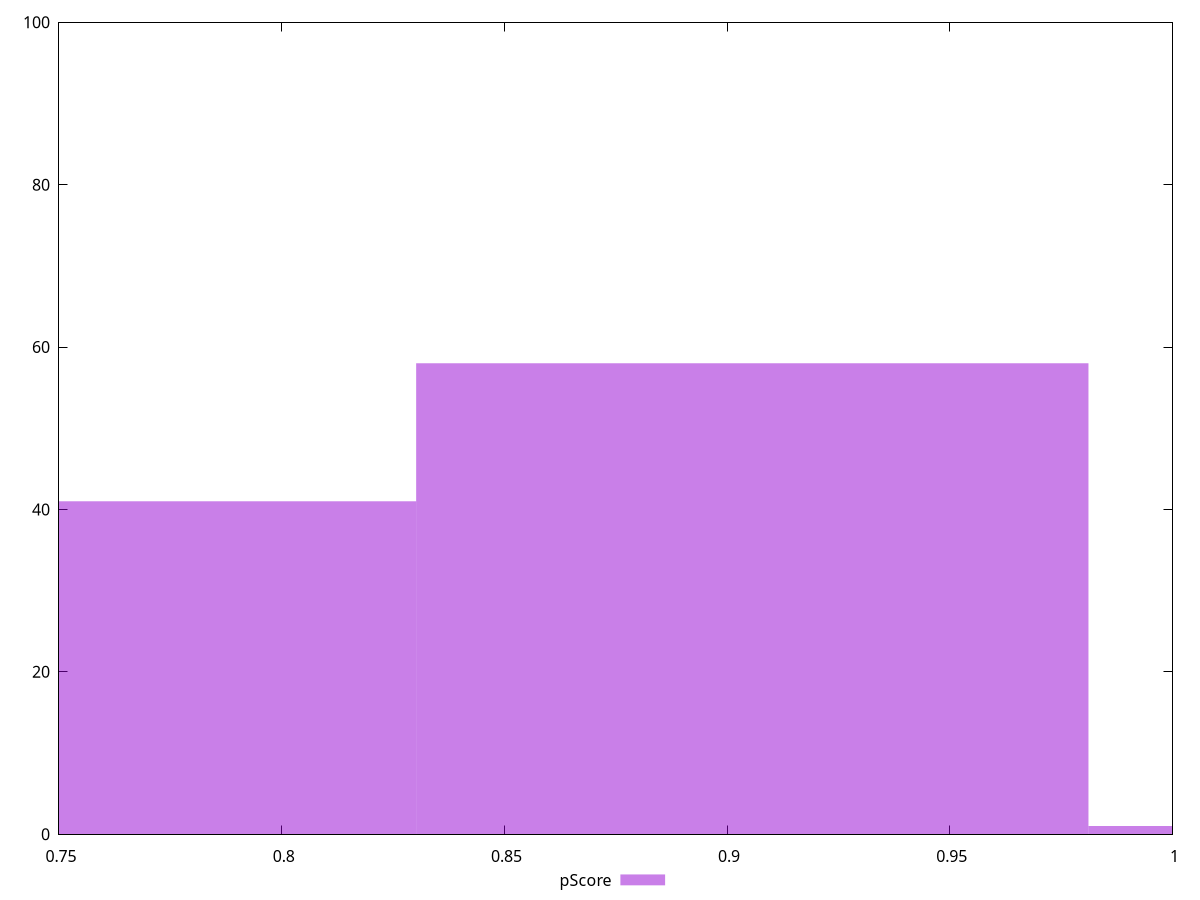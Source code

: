 reset

$pScore <<EOF
0.905660825974553 58
0.7547173549787942 41
1.0566042969703118 1
EOF

set key outside below
set boxwidth 0.15094347099575883
set xrange [0.75:1]
set yrange [0:100]
set trange [0:100]
set style fill transparent solid 0.5 noborder
set terminal svg size 640, 490 enhanced background rgb 'white'
set output "report_00017_2021-02-10T15-08-03.406Z/offscreen-images/samples/pages/pScore/histogram.svg"

plot $pScore title "pScore" with boxes

reset
